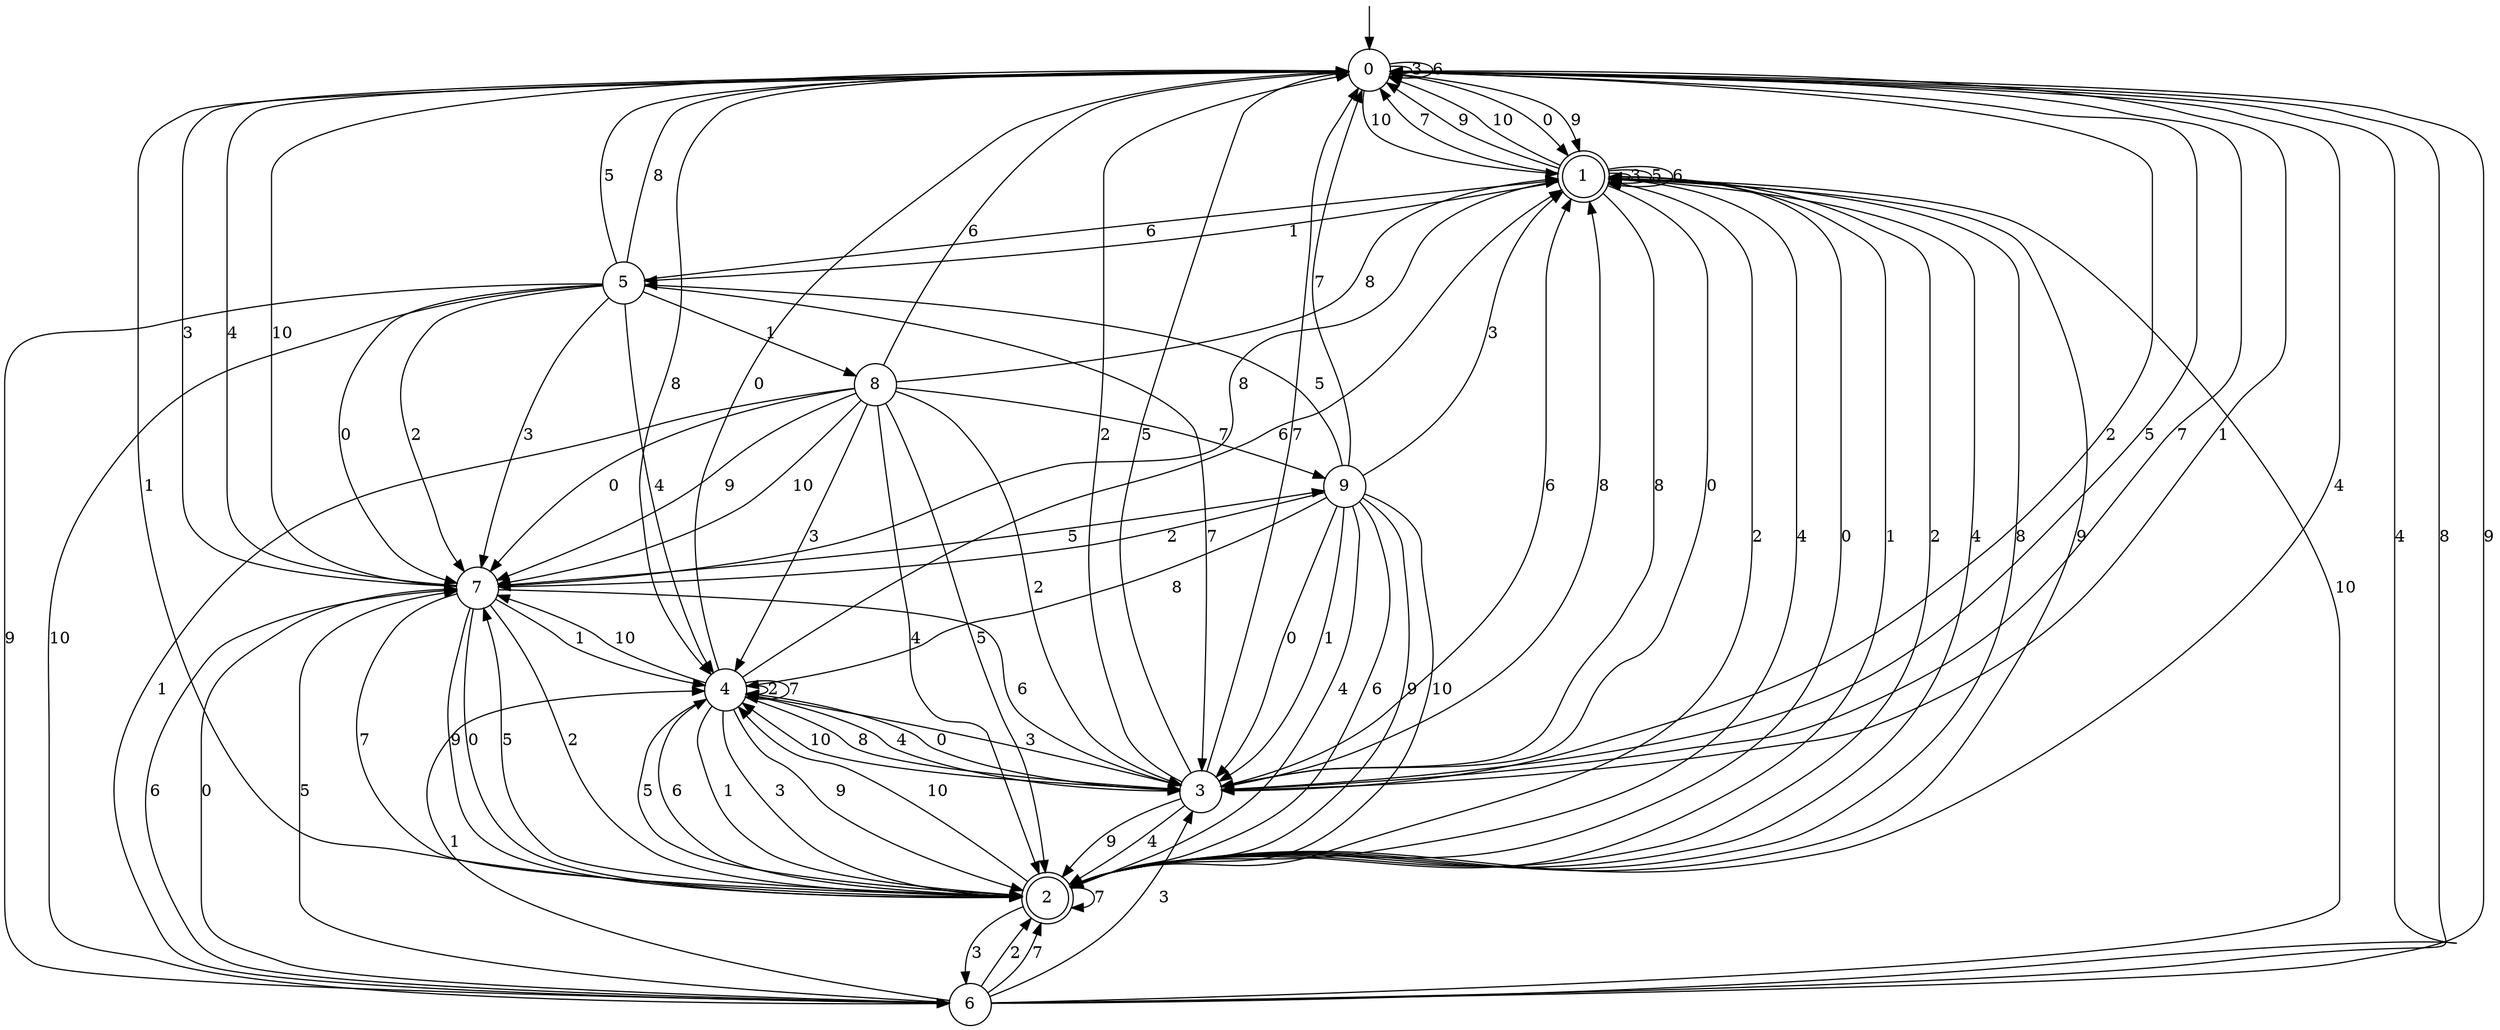 digraph g {

	s0 [shape="circle" label="0"];
	s1 [shape="doublecircle" label="1"];
	s2 [shape="doublecircle" label="2"];
	s3 [shape="circle" label="3"];
	s4 [shape="circle" label="4"];
	s5 [shape="circle" label="5"];
	s6 [shape="circle" label="6"];
	s7 [shape="circle" label="7"];
	s8 [shape="circle" label="8"];
	s9 [shape="circle" label="9"];
	s0 -> s1 [label="0"];
	s0 -> s2 [label="1"];
	s0 -> s3 [label="2"];
	s0 -> s0 [label="3"];
	s0 -> s2 [label="4"];
	s0 -> s3 [label="5"];
	s0 -> s0 [label="6"];
	s0 -> s3 [label="7"];
	s0 -> s4 [label="8"];
	s0 -> s1 [label="9"];
	s0 -> s1 [label="10"];
	s1 -> s3 [label="0"];
	s1 -> s5 [label="1"];
	s1 -> s2 [label="2"];
	s1 -> s1 [label="3"];
	s1 -> s2 [label="4"];
	s1 -> s1 [label="5"];
	s1 -> s1 [label="6"];
	s1 -> s0 [label="7"];
	s1 -> s3 [label="8"];
	s1 -> s0 [label="9"];
	s1 -> s0 [label="10"];
	s2 -> s1 [label="0"];
	s2 -> s1 [label="1"];
	s2 -> s1 [label="2"];
	s2 -> s6 [label="3"];
	s2 -> s1 [label="4"];
	s2 -> s7 [label="5"];
	s2 -> s4 [label="6"];
	s2 -> s2 [label="7"];
	s2 -> s1 [label="8"];
	s2 -> s1 [label="9"];
	s2 -> s4 [label="10"];
	s3 -> s4 [label="0"];
	s3 -> s0 [label="1"];
	s3 -> s0 [label="2"];
	s3 -> s4 [label="3"];
	s3 -> s2 [label="4"];
	s3 -> s0 [label="5"];
	s3 -> s1 [label="6"];
	s3 -> s0 [label="7"];
	s3 -> s1 [label="8"];
	s3 -> s2 [label="9"];
	s3 -> s4 [label="10"];
	s4 -> s0 [label="0"];
	s4 -> s2 [label="1"];
	s4 -> s4 [label="2"];
	s4 -> s2 [label="3"];
	s4 -> s3 [label="4"];
	s4 -> s2 [label="5"];
	s4 -> s1 [label="6"];
	s4 -> s4 [label="7"];
	s4 -> s3 [label="8"];
	s4 -> s2 [label="9"];
	s4 -> s7 [label="10"];
	s5 -> s7 [label="0"];
	s5 -> s8 [label="1"];
	s5 -> s7 [label="2"];
	s5 -> s7 [label="3"];
	s5 -> s4 [label="4"];
	s5 -> s0 [label="5"];
	s5 -> s1 [label="6"];
	s5 -> s3 [label="7"];
	s5 -> s0 [label="8"];
	s5 -> s6 [label="9"];
	s5 -> s6 [label="10"];
	s6 -> s7 [label="0"];
	s6 -> s4 [label="1"];
	s6 -> s2 [label="2"];
	s6 -> s3 [label="3"];
	s6 -> s0 [label="4"];
	s6 -> s7 [label="5"];
	s6 -> s7 [label="6"];
	s6 -> s2 [label="7"];
	s6 -> s0 [label="8"];
	s6 -> s0 [label="9"];
	s6 -> s1 [label="10"];
	s7 -> s2 [label="0"];
	s7 -> s4 [label="1"];
	s7 -> s2 [label="2"];
	s7 -> s0 [label="3"];
	s7 -> s0 [label="4"];
	s7 -> s9 [label="5"];
	s7 -> s3 [label="6"];
	s7 -> s2 [label="7"];
	s7 -> s1 [label="8"];
	s7 -> s2 [label="9"];
	s7 -> s0 [label="10"];
	s8 -> s7 [label="0"];
	s8 -> s6 [label="1"];
	s8 -> s3 [label="2"];
	s8 -> s4 [label="3"];
	s8 -> s2 [label="4"];
	s8 -> s2 [label="5"];
	s8 -> s0 [label="6"];
	s8 -> s9 [label="7"];
	s8 -> s1 [label="8"];
	s8 -> s7 [label="9"];
	s8 -> s7 [label="10"];
	s9 -> s3 [label="0"];
	s9 -> s3 [label="1"];
	s9 -> s7 [label="2"];
	s9 -> s1 [label="3"];
	s9 -> s2 [label="4"];
	s9 -> s5 [label="5"];
	s9 -> s2 [label="6"];
	s9 -> s0 [label="7"];
	s9 -> s4 [label="8"];
	s9 -> s2 [label="9"];
	s9 -> s2 [label="10"];

__start0 [label="" shape="none" width="0" height="0"];
__start0 -> s0;

}

